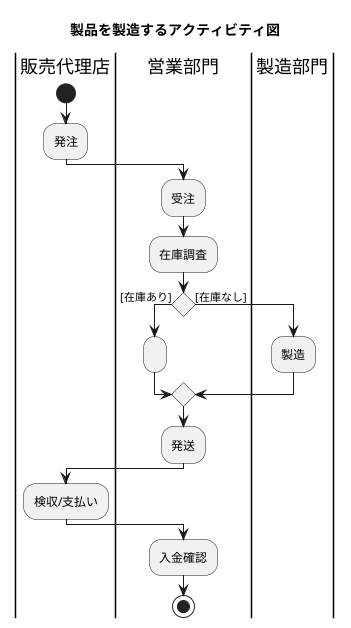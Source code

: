 @startuml
title 製品を製造するアクティビティ図
|販売代理店|
start
:発注;
|営業部門|
:受注;
:在庫調査;
if () is ([在庫あり]) then
:;
else ([在庫なし])
|製造部門|
:製造;
endif
|営業部門|
:発送;
|販売代理店|
:検収/支払い;
|営業部門|
:入金確認;
stop
@enduml